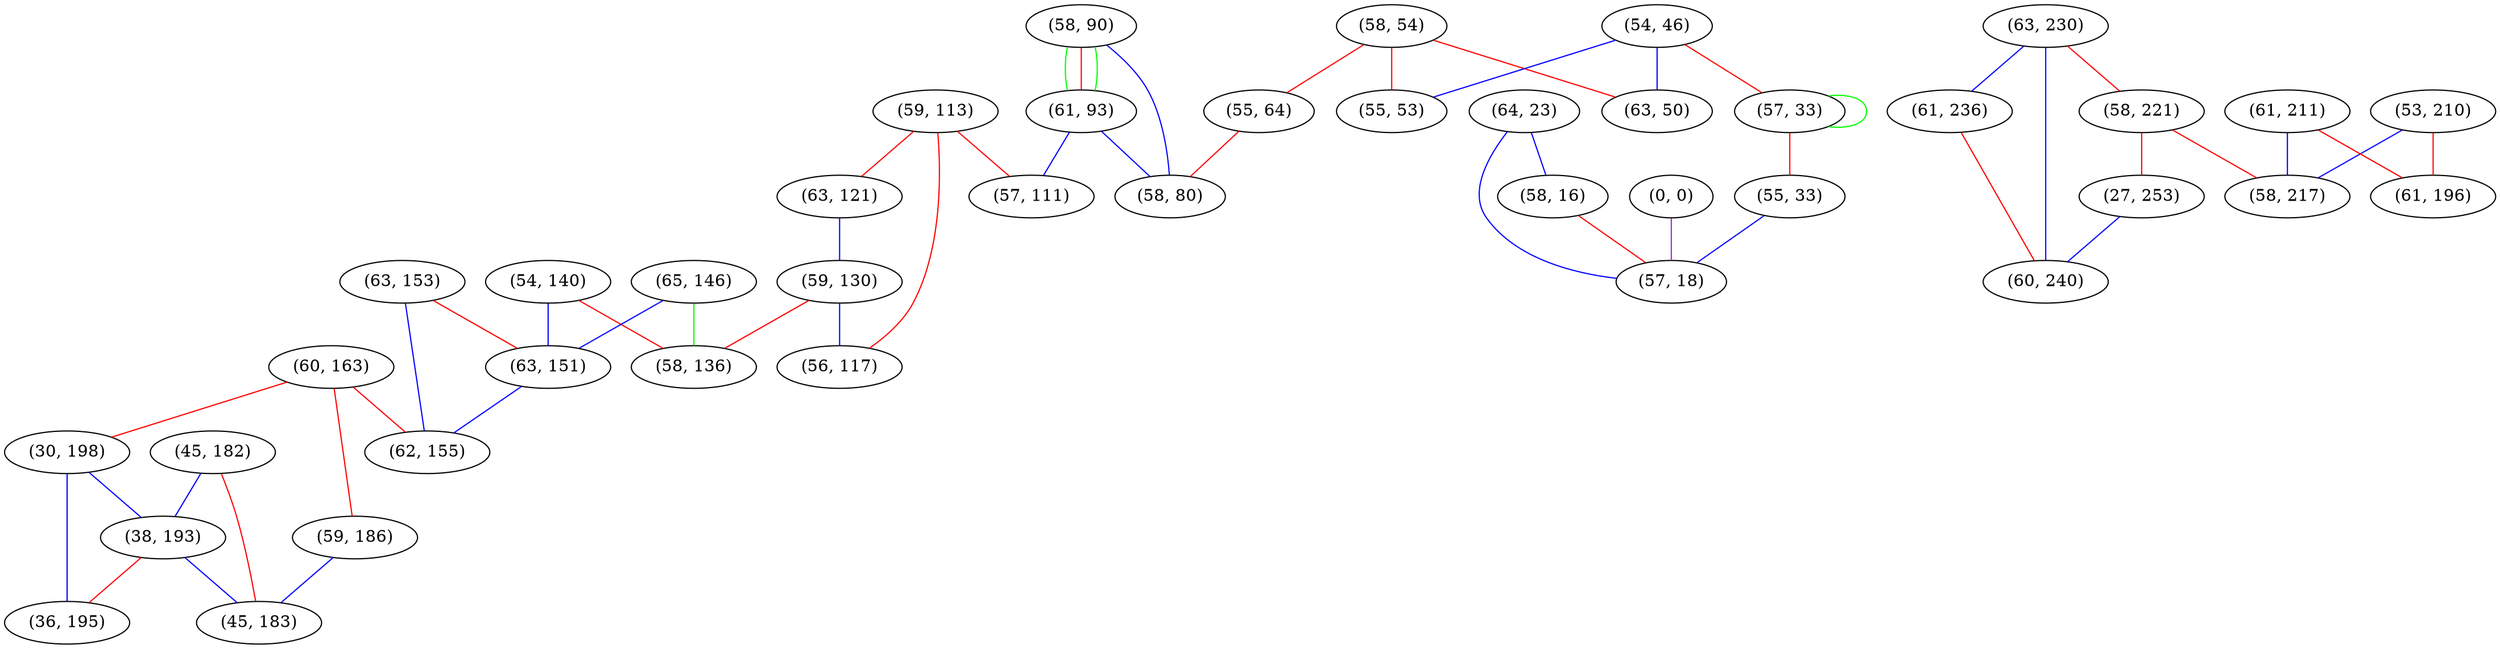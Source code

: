 graph "" {
"(45, 182)";
"(63, 230)";
"(54, 140)";
"(58, 221)";
"(63, 153)";
"(60, 163)";
"(59, 113)";
"(64, 23)";
"(30, 198)";
"(58, 90)";
"(58, 54)";
"(54, 46)";
"(65, 146)";
"(61, 236)";
"(55, 53)";
"(63, 151)";
"(63, 121)";
"(58, 16)";
"(59, 130)";
"(53, 210)";
"(27, 253)";
"(62, 155)";
"(59, 186)";
"(0, 0)";
"(61, 93)";
"(60, 240)";
"(38, 193)";
"(57, 111)";
"(58, 136)";
"(55, 64)";
"(57, 33)";
"(36, 195)";
"(55, 33)";
"(45, 183)";
"(63, 50)";
"(61, 211)";
"(57, 18)";
"(58, 80)";
"(61, 196)";
"(56, 117)";
"(58, 217)";
"(45, 182)" -- "(38, 193)"  [color=blue, key=0, weight=3];
"(45, 182)" -- "(45, 183)"  [color=red, key=0, weight=1];
"(63, 230)" -- "(58, 221)"  [color=red, key=0, weight=1];
"(63, 230)" -- "(61, 236)"  [color=blue, key=0, weight=3];
"(63, 230)" -- "(60, 240)"  [color=blue, key=0, weight=3];
"(54, 140)" -- "(58, 136)"  [color=red, key=0, weight=1];
"(54, 140)" -- "(63, 151)"  [color=blue, key=0, weight=3];
"(58, 221)" -- "(58, 217)"  [color=red, key=0, weight=1];
"(58, 221)" -- "(27, 253)"  [color=red, key=0, weight=1];
"(63, 153)" -- "(62, 155)"  [color=blue, key=0, weight=3];
"(63, 153)" -- "(63, 151)"  [color=red, key=0, weight=1];
"(60, 163)" -- "(62, 155)"  [color=red, key=0, weight=1];
"(60, 163)" -- "(59, 186)"  [color=red, key=0, weight=1];
"(60, 163)" -- "(30, 198)"  [color=red, key=0, weight=1];
"(59, 113)" -- "(57, 111)"  [color=red, key=0, weight=1];
"(59, 113)" -- "(56, 117)"  [color=red, key=0, weight=1];
"(59, 113)" -- "(63, 121)"  [color=red, key=0, weight=1];
"(64, 23)" -- "(57, 18)"  [color=blue, key=0, weight=3];
"(64, 23)" -- "(58, 16)"  [color=blue, key=0, weight=3];
"(30, 198)" -- "(38, 193)"  [color=blue, key=0, weight=3];
"(30, 198)" -- "(36, 195)"  [color=blue, key=0, weight=3];
"(58, 90)" -- "(58, 80)"  [color=blue, key=0, weight=3];
"(58, 90)" -- "(61, 93)"  [color=green, key=0, weight=2];
"(58, 90)" -- "(61, 93)"  [color=red, key=1, weight=1];
"(58, 90)" -- "(61, 93)"  [color=green, key=2, weight=2];
"(58, 54)" -- "(55, 53)"  [color=red, key=0, weight=1];
"(58, 54)" -- "(55, 64)"  [color=red, key=0, weight=1];
"(58, 54)" -- "(63, 50)"  [color=red, key=0, weight=1];
"(54, 46)" -- "(55, 53)"  [color=blue, key=0, weight=3];
"(54, 46)" -- "(57, 33)"  [color=red, key=0, weight=1];
"(54, 46)" -- "(63, 50)"  [color=blue, key=0, weight=3];
"(65, 146)" -- "(58, 136)"  [color=green, key=0, weight=2];
"(65, 146)" -- "(63, 151)"  [color=blue, key=0, weight=3];
"(61, 236)" -- "(60, 240)"  [color=red, key=0, weight=1];
"(63, 151)" -- "(62, 155)"  [color=blue, key=0, weight=3];
"(63, 121)" -- "(59, 130)"  [color=blue, key=0, weight=3];
"(58, 16)" -- "(57, 18)"  [color=red, key=0, weight=1];
"(59, 130)" -- "(58, 136)"  [color=red, key=0, weight=1];
"(59, 130)" -- "(56, 117)"  [color=blue, key=0, weight=3];
"(53, 210)" -- "(61, 196)"  [color=red, key=0, weight=1];
"(53, 210)" -- "(58, 217)"  [color=blue, key=0, weight=3];
"(27, 253)" -- "(60, 240)"  [color=blue, key=0, weight=3];
"(59, 186)" -- "(45, 183)"  [color=blue, key=0, weight=3];
"(0, 0)" -- "(57, 18)"  [color=purple, key=0, weight=4];
"(61, 93)" -- "(58, 80)"  [color=blue, key=0, weight=3];
"(61, 93)" -- "(57, 111)"  [color=blue, key=0, weight=3];
"(38, 193)" -- "(45, 183)"  [color=blue, key=0, weight=3];
"(38, 193)" -- "(36, 195)"  [color=red, key=0, weight=1];
"(55, 64)" -- "(58, 80)"  [color=red, key=0, weight=1];
"(57, 33)" -- "(55, 33)"  [color=red, key=0, weight=1];
"(57, 33)" -- "(57, 33)"  [color=green, key=0, weight=2];
"(55, 33)" -- "(57, 18)"  [color=blue, key=0, weight=3];
"(61, 211)" -- "(61, 196)"  [color=red, key=0, weight=1];
"(61, 211)" -- "(58, 217)"  [color=blue, key=0, weight=3];
}
